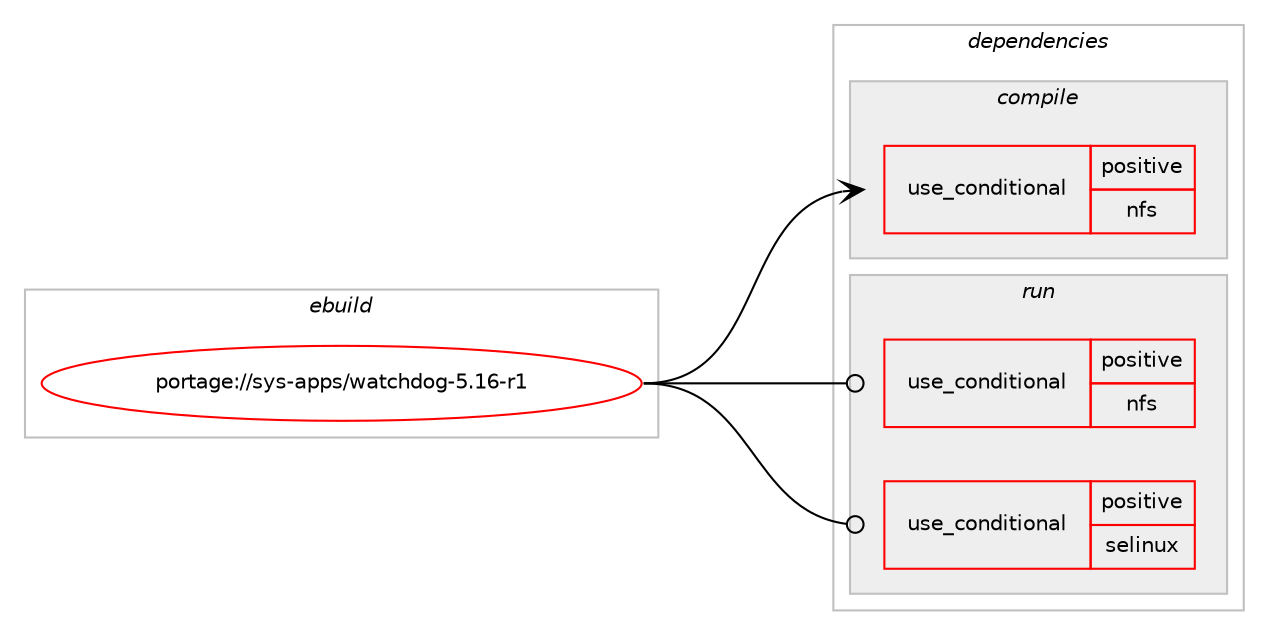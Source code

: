 digraph prolog {

# *************
# Graph options
# *************

newrank=true;
concentrate=true;
compound=true;
graph [rankdir=LR,fontname=Helvetica,fontsize=10,ranksep=1.5];#, ranksep=2.5, nodesep=0.2];
edge  [arrowhead=vee];
node  [fontname=Helvetica,fontsize=10];

# **********
# The ebuild
# **********

subgraph cluster_leftcol {
color=gray;
rank=same;
label=<<i>ebuild</i>>;
id [label="portage://sys-apps/watchdog-5.16-r1", color=red, width=4, href="../sys-apps/watchdog-5.16-r1.svg"];
}

# ****************
# The dependencies
# ****************

subgraph cluster_midcol {
color=gray;
label=<<i>dependencies</i>>;
subgraph cluster_compile {
fillcolor="#eeeeee";
style=filled;
label=<<i>compile</i>>;
subgraph cond2301 {
dependency3211 [label=<<TABLE BORDER="0" CELLBORDER="1" CELLSPACING="0" CELLPADDING="4"><TR><TD ROWSPAN="3" CELLPADDING="10">use_conditional</TD></TR><TR><TD>positive</TD></TR><TR><TD>nfs</TD></TR></TABLE>>, shape=none, color=red];
# *** BEGIN UNKNOWN DEPENDENCY TYPE (TODO) ***
# dependency3211 -> package_dependency(portage://sys-apps/watchdog-5.16-r1,install,no,net-libs,libtirpc,none,[,,],[],[])
# *** END UNKNOWN DEPENDENCY TYPE (TODO) ***

}
id:e -> dependency3211:w [weight=20,style="solid",arrowhead="vee"];
}
subgraph cluster_compileandrun {
fillcolor="#eeeeee";
style=filled;
label=<<i>compile and run</i>>;
}
subgraph cluster_run {
fillcolor="#eeeeee";
style=filled;
label=<<i>run</i>>;
subgraph cond2302 {
dependency3212 [label=<<TABLE BORDER="0" CELLBORDER="1" CELLSPACING="0" CELLPADDING="4"><TR><TD ROWSPAN="3" CELLPADDING="10">use_conditional</TD></TR><TR><TD>positive</TD></TR><TR><TD>nfs</TD></TR></TABLE>>, shape=none, color=red];
# *** BEGIN UNKNOWN DEPENDENCY TYPE (TODO) ***
# dependency3212 -> package_dependency(portage://sys-apps/watchdog-5.16-r1,run,no,net-libs,libtirpc,none,[,,],[],[])
# *** END UNKNOWN DEPENDENCY TYPE (TODO) ***

}
id:e -> dependency3212:w [weight=20,style="solid",arrowhead="odot"];
subgraph cond2303 {
dependency3213 [label=<<TABLE BORDER="0" CELLBORDER="1" CELLSPACING="0" CELLPADDING="4"><TR><TD ROWSPAN="3" CELLPADDING="10">use_conditional</TD></TR><TR><TD>positive</TD></TR><TR><TD>selinux</TD></TR></TABLE>>, shape=none, color=red];
# *** BEGIN UNKNOWN DEPENDENCY TYPE (TODO) ***
# dependency3213 -> package_dependency(portage://sys-apps/watchdog-5.16-r1,run,no,sec-policy,selinux-watchdog,none,[,,],[],[])
# *** END UNKNOWN DEPENDENCY TYPE (TODO) ***

}
id:e -> dependency3213:w [weight=20,style="solid",arrowhead="odot"];
}
}

# **************
# The candidates
# **************

subgraph cluster_choices {
rank=same;
color=gray;
label=<<i>candidates</i>>;

}

}
